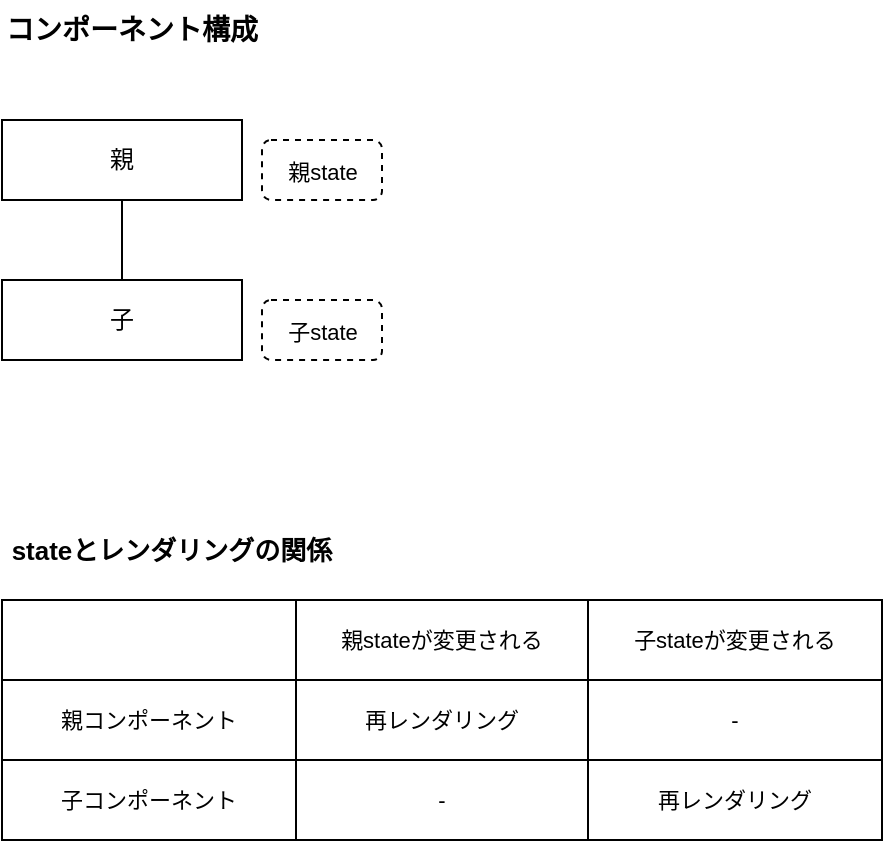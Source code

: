 <mxfile>
    <diagram id="nPyLq0Yy5MkzwUkJX0Lm" name="Page-1">
        <mxGraphModel dx="641" dy="330" grid="1" gridSize="10" guides="1" tooltips="1" connect="1" arrows="1" fold="1" page="1" pageScale="1" pageWidth="827" pageHeight="1169" math="0" shadow="0">
            <root>
                <mxCell id="0"/>
                <mxCell id="1" parent="0"/>
                <mxCell id="5" style="edgeStyle=none;html=1;entryX=0.5;entryY=0;entryDx=0;entryDy=0;fontSize=14;endArrow=none;endFill=0;" edge="1" parent="1" source="2" target="3">
                    <mxGeometry relative="1" as="geometry"/>
                </mxCell>
                <mxCell id="2" value="親" style="rounded=0;whiteSpace=wrap;html=1;" vertex="1" parent="1">
                    <mxGeometry x="80" y="80" width="120" height="40" as="geometry"/>
                </mxCell>
                <mxCell id="3" value="子" style="rounded=0;whiteSpace=wrap;html=1;" vertex="1" parent="1">
                    <mxGeometry x="80" y="160" width="120" height="40" as="geometry"/>
                </mxCell>
                <mxCell id="4" value="&lt;b&gt;&lt;font style=&quot;font-size: 14px;&quot;&gt;コンポーネント構成&lt;/font&gt;&lt;/b&gt;" style="text;html=1;strokeColor=none;fillColor=none;align=left;verticalAlign=middle;whiteSpace=wrap;rounded=0;" vertex="1" parent="1">
                    <mxGeometry x="80" y="20" width="130" height="30" as="geometry"/>
                </mxCell>
                <mxCell id="6" value="&lt;font style=&quot;font-size: 11px;&quot;&gt;親state&lt;/font&gt;" style="text;html=1;align=center;verticalAlign=middle;resizable=0;points=[];autosize=1;strokeColor=default;fillColor=none;fontSize=14;dashed=1;rounded=1;" vertex="1" parent="1">
                    <mxGeometry x="210" y="90" width="60" height="30" as="geometry"/>
                </mxCell>
                <mxCell id="7" value="&lt;font style=&quot;font-size: 11px;&quot;&gt;子state&lt;/font&gt;" style="text;html=1;align=center;verticalAlign=middle;resizable=0;points=[];autosize=1;strokeColor=default;fillColor=none;fontSize=14;dashed=1;rounded=1;" vertex="1" parent="1">
                    <mxGeometry x="210" y="170" width="60" height="30" as="geometry"/>
                </mxCell>
                <mxCell id="8" value="" style="shape=table;html=1;whiteSpace=wrap;startSize=0;container=1;collapsible=0;childLayout=tableLayout;rounded=1;strokeColor=default;fontSize=11;" vertex="1" parent="1">
                    <mxGeometry x="80" y="320" width="440" height="120" as="geometry"/>
                </mxCell>
                <mxCell id="9" value="" style="shape=tableRow;horizontal=0;startSize=0;swimlaneHead=0;swimlaneBody=0;top=0;left=0;bottom=0;right=0;collapsible=0;dropTarget=0;fillColor=none;points=[[0,0.5],[1,0.5]];portConstraint=eastwest;rounded=1;dashed=1;strokeColor=default;fontSize=11;" vertex="1" parent="8">
                    <mxGeometry width="440" height="40" as="geometry"/>
                </mxCell>
                <mxCell id="10" value="" style="shape=partialRectangle;html=1;whiteSpace=wrap;connectable=0;fillColor=none;top=0;left=0;bottom=0;right=0;overflow=hidden;rounded=1;dashed=1;strokeColor=default;fontSize=11;" vertex="1" parent="9">
                    <mxGeometry width="147" height="40" as="geometry">
                        <mxRectangle width="147" height="40" as="alternateBounds"/>
                    </mxGeometry>
                </mxCell>
                <mxCell id="11" value="親stateが変更される" style="shape=partialRectangle;html=1;whiteSpace=wrap;connectable=0;fillColor=none;top=0;left=0;bottom=0;right=0;overflow=hidden;rounded=1;dashed=1;strokeColor=default;fontSize=11;" vertex="1" parent="9">
                    <mxGeometry x="147" width="146" height="40" as="geometry">
                        <mxRectangle width="146" height="40" as="alternateBounds"/>
                    </mxGeometry>
                </mxCell>
                <mxCell id="12" value="子stateが変更される" style="shape=partialRectangle;html=1;whiteSpace=wrap;connectable=0;fillColor=none;top=0;left=0;bottom=0;right=0;overflow=hidden;rounded=1;dashed=1;strokeColor=default;fontSize=11;" vertex="1" parent="9">
                    <mxGeometry x="293" width="147" height="40" as="geometry">
                        <mxRectangle width="147" height="40" as="alternateBounds"/>
                    </mxGeometry>
                </mxCell>
                <mxCell id="13" value="" style="shape=tableRow;horizontal=0;startSize=0;swimlaneHead=0;swimlaneBody=0;top=0;left=0;bottom=0;right=0;collapsible=0;dropTarget=0;fillColor=none;points=[[0,0.5],[1,0.5]];portConstraint=eastwest;rounded=1;dashed=1;strokeColor=default;fontSize=11;" vertex="1" parent="8">
                    <mxGeometry y="40" width="440" height="40" as="geometry"/>
                </mxCell>
                <mxCell id="14" value="親コンポーネント" style="shape=partialRectangle;html=1;whiteSpace=wrap;connectable=0;fillColor=none;top=0;left=0;bottom=0;right=0;overflow=hidden;rounded=1;dashed=1;strokeColor=default;fontSize=11;" vertex="1" parent="13">
                    <mxGeometry width="147" height="40" as="geometry">
                        <mxRectangle width="147" height="40" as="alternateBounds"/>
                    </mxGeometry>
                </mxCell>
                <mxCell id="15" value="再レンダリング" style="shape=partialRectangle;html=1;whiteSpace=wrap;connectable=0;fillColor=none;top=0;left=0;bottom=0;right=0;overflow=hidden;rounded=1;dashed=1;strokeColor=default;fontSize=11;" vertex="1" parent="13">
                    <mxGeometry x="147" width="146" height="40" as="geometry">
                        <mxRectangle width="146" height="40" as="alternateBounds"/>
                    </mxGeometry>
                </mxCell>
                <mxCell id="16" value="-" style="shape=partialRectangle;html=1;whiteSpace=wrap;connectable=0;fillColor=none;top=0;left=0;bottom=0;right=0;overflow=hidden;rounded=1;dashed=1;strokeColor=default;fontSize=11;" vertex="1" parent="13">
                    <mxGeometry x="293" width="147" height="40" as="geometry">
                        <mxRectangle width="147" height="40" as="alternateBounds"/>
                    </mxGeometry>
                </mxCell>
                <mxCell id="17" value="" style="shape=tableRow;horizontal=0;startSize=0;swimlaneHead=0;swimlaneBody=0;top=0;left=0;bottom=0;right=0;collapsible=0;dropTarget=0;fillColor=none;points=[[0,0.5],[1,0.5]];portConstraint=eastwest;rounded=1;dashed=1;strokeColor=default;fontSize=11;" vertex="1" parent="8">
                    <mxGeometry y="80" width="440" height="40" as="geometry"/>
                </mxCell>
                <mxCell id="18" value="子コンポーネント" style="shape=partialRectangle;html=1;whiteSpace=wrap;connectable=0;fillColor=none;top=0;left=0;bottom=0;right=0;overflow=hidden;rounded=1;dashed=1;strokeColor=default;fontSize=11;" vertex="1" parent="17">
                    <mxGeometry width="147" height="40" as="geometry">
                        <mxRectangle width="147" height="40" as="alternateBounds"/>
                    </mxGeometry>
                </mxCell>
                <mxCell id="19" value="-" style="shape=partialRectangle;html=1;whiteSpace=wrap;connectable=0;fillColor=none;top=0;left=0;bottom=0;right=0;overflow=hidden;rounded=1;dashed=1;strokeColor=default;fontSize=11;" vertex="1" parent="17">
                    <mxGeometry x="147" width="146" height="40" as="geometry">
                        <mxRectangle width="146" height="40" as="alternateBounds"/>
                    </mxGeometry>
                </mxCell>
                <mxCell id="20" value="再レンダリング" style="shape=partialRectangle;html=1;whiteSpace=wrap;connectable=0;fillColor=none;top=0;left=0;bottom=0;right=0;overflow=hidden;pointerEvents=1;rounded=1;dashed=1;strokeColor=default;fontSize=11;" vertex="1" parent="17">
                    <mxGeometry x="293" width="147" height="40" as="geometry">
                        <mxRectangle width="147" height="40" as="alternateBounds"/>
                    </mxGeometry>
                </mxCell>
                <mxCell id="21" value="&lt;b&gt;&lt;font style=&quot;font-size: 13px;&quot;&gt;stateとレンダリングの関係&lt;/font&gt;&lt;/b&gt;" style="text;html=1;strokeColor=none;fillColor=none;align=center;verticalAlign=middle;whiteSpace=wrap;rounded=0;fontSize=11;" vertex="1" parent="1">
                    <mxGeometry x="80" y="280" width="170" height="30" as="geometry"/>
                </mxCell>
            </root>
        </mxGraphModel>
    </diagram>
</mxfile>